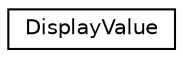 digraph "Graphical Class Hierarchy"
{
 // LATEX_PDF_SIZE
  edge [fontname="Helvetica",fontsize="10",labelfontname="Helvetica",labelfontsize="10"];
  node [fontname="Helvetica",fontsize="10",shape=record];
  rankdir="LR";
  Node0 [label="DisplayValue",height=0.2,width=0.4,color="black", fillcolor="white", style="filled",URL="$classDisplayValue.html",tooltip=" "];
}
